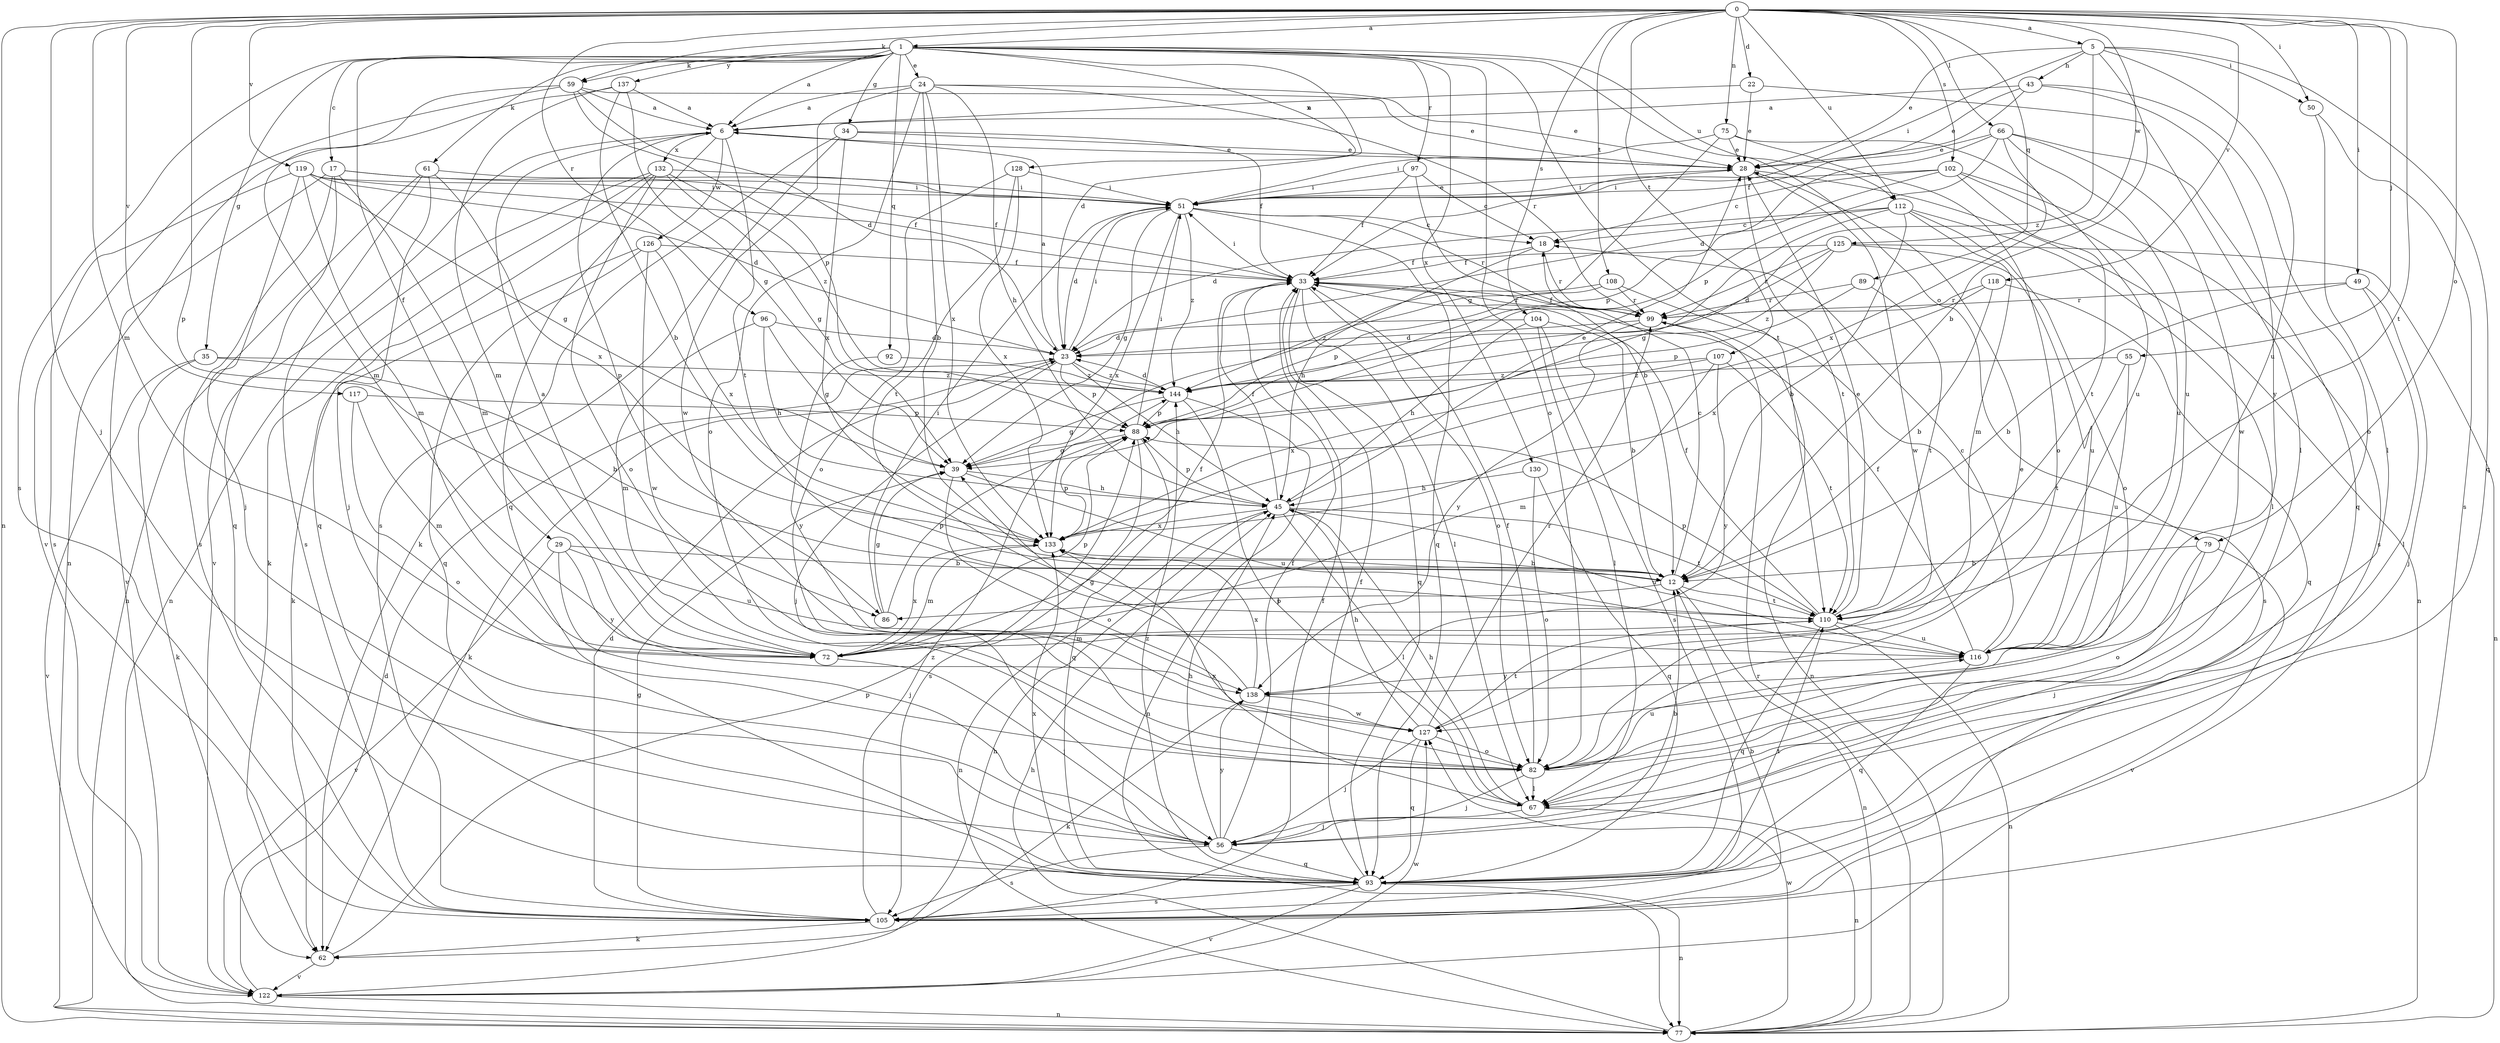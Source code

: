 strict digraph  {
0;
1;
5;
6;
12;
17;
18;
22;
23;
24;
28;
29;
33;
34;
35;
39;
43;
45;
49;
50;
51;
55;
56;
59;
61;
62;
66;
67;
72;
75;
77;
79;
82;
86;
88;
89;
92;
93;
96;
97;
99;
102;
104;
105;
107;
108;
110;
112;
116;
117;
118;
119;
122;
125;
126;
127;
128;
130;
132;
133;
137;
138;
144;
0 -> 1  [label=a];
0 -> 5  [label=a];
0 -> 22  [label=d];
0 -> 49  [label=i];
0 -> 50  [label=i];
0 -> 55  [label=j];
0 -> 56  [label=j];
0 -> 59  [label=k];
0 -> 66  [label=l];
0 -> 72  [label=m];
0 -> 75  [label=n];
0 -> 77  [label=n];
0 -> 79  [label=o];
0 -> 86  [label=p];
0 -> 89  [label=q];
0 -> 96  [label=r];
0 -> 102  [label=s];
0 -> 104  [label=s];
0 -> 107  [label=t];
0 -> 108  [label=t];
0 -> 110  [label=t];
0 -> 112  [label=u];
0 -> 117  [label=v];
0 -> 118  [label=v];
0 -> 119  [label=v];
0 -> 125  [label=w];
1 -> 6  [label=a];
1 -> 17  [label=c];
1 -> 23  [label=d];
1 -> 24  [label=e];
1 -> 29  [label=f];
1 -> 34  [label=g];
1 -> 35  [label=g];
1 -> 59  [label=k];
1 -> 61  [label=k];
1 -> 79  [label=o];
1 -> 82  [label=o];
1 -> 92  [label=q];
1 -> 97  [label=r];
1 -> 105  [label=s];
1 -> 110  [label=t];
1 -> 112  [label=u];
1 -> 128  [label=x];
1 -> 130  [label=x];
1 -> 137  [label=y];
5 -> 12  [label=b];
5 -> 28  [label=e];
5 -> 43  [label=h];
5 -> 50  [label=i];
5 -> 51  [label=i];
5 -> 93  [label=q];
5 -> 116  [label=u];
5 -> 144  [label=z];
6 -> 28  [label=e];
6 -> 86  [label=p];
6 -> 93  [label=q];
6 -> 110  [label=t];
6 -> 122  [label=v];
6 -> 126  [label=w];
6 -> 132  [label=x];
12 -> 18  [label=c];
12 -> 77  [label=n];
12 -> 86  [label=p];
12 -> 110  [label=t];
17 -> 33  [label=f];
17 -> 51  [label=i];
17 -> 72  [label=m];
17 -> 93  [label=q];
17 -> 105  [label=s];
17 -> 122  [label=v];
18 -> 33  [label=f];
18 -> 45  [label=h];
18 -> 99  [label=r];
22 -> 6  [label=a];
22 -> 28  [label=e];
22 -> 67  [label=l];
23 -> 6  [label=a];
23 -> 45  [label=h];
23 -> 51  [label=i];
23 -> 56  [label=j];
23 -> 62  [label=k];
23 -> 88  [label=p];
23 -> 144  [label=z];
24 -> 6  [label=a];
24 -> 12  [label=b];
24 -> 28  [label=e];
24 -> 45  [label=h];
24 -> 82  [label=o];
24 -> 99  [label=r];
24 -> 127  [label=w];
24 -> 133  [label=x];
28 -> 51  [label=i];
28 -> 77  [label=n];
28 -> 110  [label=t];
28 -> 127  [label=w];
29 -> 12  [label=b];
29 -> 56  [label=j];
29 -> 116  [label=u];
29 -> 122  [label=v];
29 -> 138  [label=y];
33 -> 51  [label=i];
33 -> 67  [label=l];
33 -> 82  [label=o];
33 -> 93  [label=q];
33 -> 99  [label=r];
34 -> 28  [label=e];
34 -> 33  [label=f];
34 -> 62  [label=k];
34 -> 105  [label=s];
34 -> 133  [label=x];
35 -> 12  [label=b];
35 -> 62  [label=k];
35 -> 122  [label=v];
35 -> 144  [label=z];
39 -> 45  [label=h];
39 -> 82  [label=o];
39 -> 116  [label=u];
43 -> 6  [label=a];
43 -> 28  [label=e];
43 -> 33  [label=f];
43 -> 82  [label=o];
43 -> 138  [label=y];
45 -> 28  [label=e];
45 -> 33  [label=f];
45 -> 67  [label=l];
45 -> 77  [label=n];
45 -> 88  [label=p];
45 -> 110  [label=t];
45 -> 116  [label=u];
45 -> 133  [label=x];
49 -> 12  [label=b];
49 -> 56  [label=j];
49 -> 67  [label=l];
49 -> 99  [label=r];
50 -> 67  [label=l];
50 -> 105  [label=s];
51 -> 18  [label=c];
51 -> 23  [label=d];
51 -> 28  [label=e];
51 -> 39  [label=g];
51 -> 93  [label=q];
51 -> 99  [label=r];
51 -> 133  [label=x];
51 -> 144  [label=z];
55 -> 110  [label=t];
55 -> 116  [label=u];
55 -> 144  [label=z];
56 -> 12  [label=b];
56 -> 33  [label=f];
56 -> 45  [label=h];
56 -> 93  [label=q];
56 -> 105  [label=s];
56 -> 138  [label=y];
59 -> 6  [label=a];
59 -> 23  [label=d];
59 -> 28  [label=e];
59 -> 72  [label=m];
59 -> 88  [label=p];
59 -> 122  [label=v];
61 -> 51  [label=i];
61 -> 56  [label=j];
61 -> 77  [label=n];
61 -> 105  [label=s];
61 -> 133  [label=x];
62 -> 88  [label=p];
62 -> 122  [label=v];
66 -> 23  [label=d];
66 -> 28  [label=e];
66 -> 88  [label=p];
66 -> 93  [label=q];
66 -> 116  [label=u];
66 -> 127  [label=w];
66 -> 133  [label=x];
67 -> 45  [label=h];
67 -> 56  [label=j];
67 -> 77  [label=n];
67 -> 133  [label=x];
72 -> 6  [label=a];
72 -> 33  [label=f];
72 -> 56  [label=j];
72 -> 88  [label=p];
72 -> 133  [label=x];
75 -> 28  [label=e];
75 -> 39  [label=g];
75 -> 51  [label=i];
75 -> 82  [label=o];
75 -> 116  [label=u];
77 -> 45  [label=h];
77 -> 99  [label=r];
77 -> 127  [label=w];
79 -> 12  [label=b];
79 -> 56  [label=j];
79 -> 82  [label=o];
79 -> 122  [label=v];
82 -> 28  [label=e];
82 -> 33  [label=f];
82 -> 56  [label=j];
82 -> 67  [label=l];
82 -> 116  [label=u];
86 -> 39  [label=g];
86 -> 51  [label=i];
86 -> 88  [label=p];
88 -> 39  [label=g];
88 -> 51  [label=i];
88 -> 93  [label=q];
88 -> 105  [label=s];
89 -> 88  [label=p];
89 -> 99  [label=r];
89 -> 110  [label=t];
92 -> 138  [label=y];
92 -> 144  [label=z];
93 -> 33  [label=f];
93 -> 77  [label=n];
93 -> 105  [label=s];
93 -> 110  [label=t];
93 -> 122  [label=v];
93 -> 133  [label=x];
93 -> 144  [label=z];
96 -> 23  [label=d];
96 -> 39  [label=g];
96 -> 45  [label=h];
96 -> 72  [label=m];
97 -> 12  [label=b];
97 -> 18  [label=c];
97 -> 33  [label=f];
97 -> 51  [label=i];
99 -> 23  [label=d];
99 -> 33  [label=f];
99 -> 77  [label=n];
99 -> 138  [label=y];
102 -> 18  [label=c];
102 -> 51  [label=i];
102 -> 88  [label=p];
102 -> 105  [label=s];
102 -> 110  [label=t];
102 -> 116  [label=u];
104 -> 12  [label=b];
104 -> 23  [label=d];
104 -> 45  [label=h];
104 -> 67  [label=l];
104 -> 105  [label=s];
105 -> 12  [label=b];
105 -> 23  [label=d];
105 -> 33  [label=f];
105 -> 39  [label=g];
105 -> 62  [label=k];
105 -> 144  [label=z];
107 -> 72  [label=m];
107 -> 110  [label=t];
107 -> 133  [label=x];
107 -> 138  [label=y];
107 -> 144  [label=z];
108 -> 88  [label=p];
108 -> 99  [label=r];
108 -> 105  [label=s];
108 -> 144  [label=z];
110 -> 28  [label=e];
110 -> 33  [label=f];
110 -> 72  [label=m];
110 -> 77  [label=n];
110 -> 88  [label=p];
110 -> 93  [label=q];
110 -> 116  [label=u];
112 -> 12  [label=b];
112 -> 18  [label=c];
112 -> 23  [label=d];
112 -> 39  [label=g];
112 -> 67  [label=l];
112 -> 72  [label=m];
112 -> 82  [label=o];
116 -> 18  [label=c];
116 -> 33  [label=f];
116 -> 93  [label=q];
116 -> 138  [label=y];
117 -> 72  [label=m];
117 -> 82  [label=o];
117 -> 88  [label=p];
118 -> 12  [label=b];
118 -> 93  [label=q];
118 -> 99  [label=r];
118 -> 133  [label=x];
119 -> 23  [label=d];
119 -> 33  [label=f];
119 -> 39  [label=g];
119 -> 51  [label=i];
119 -> 56  [label=j];
119 -> 72  [label=m];
119 -> 105  [label=s];
122 -> 23  [label=d];
122 -> 45  [label=h];
122 -> 77  [label=n];
122 -> 127  [label=w];
125 -> 23  [label=d];
125 -> 33  [label=f];
125 -> 77  [label=n];
125 -> 99  [label=r];
125 -> 116  [label=u];
125 -> 144  [label=z];
126 -> 33  [label=f];
126 -> 62  [label=k];
126 -> 93  [label=q];
126 -> 127  [label=w];
126 -> 133  [label=x];
127 -> 45  [label=h];
127 -> 56  [label=j];
127 -> 82  [label=o];
127 -> 93  [label=q];
127 -> 99  [label=r];
127 -> 110  [label=t];
128 -> 51  [label=i];
128 -> 82  [label=o];
128 -> 110  [label=t];
128 -> 133  [label=x];
130 -> 45  [label=h];
130 -> 82  [label=o];
130 -> 93  [label=q];
132 -> 39  [label=g];
132 -> 51  [label=i];
132 -> 62  [label=k];
132 -> 77  [label=n];
132 -> 82  [label=o];
132 -> 93  [label=q];
132 -> 144  [label=z];
133 -> 12  [label=b];
133 -> 72  [label=m];
133 -> 88  [label=p];
137 -> 6  [label=a];
137 -> 12  [label=b];
137 -> 39  [label=g];
137 -> 72  [label=m];
137 -> 77  [label=n];
138 -> 39  [label=g];
138 -> 62  [label=k];
138 -> 127  [label=w];
138 -> 133  [label=x];
144 -> 23  [label=d];
144 -> 39  [label=g];
144 -> 67  [label=l];
144 -> 77  [label=n];
144 -> 88  [label=p];
}
